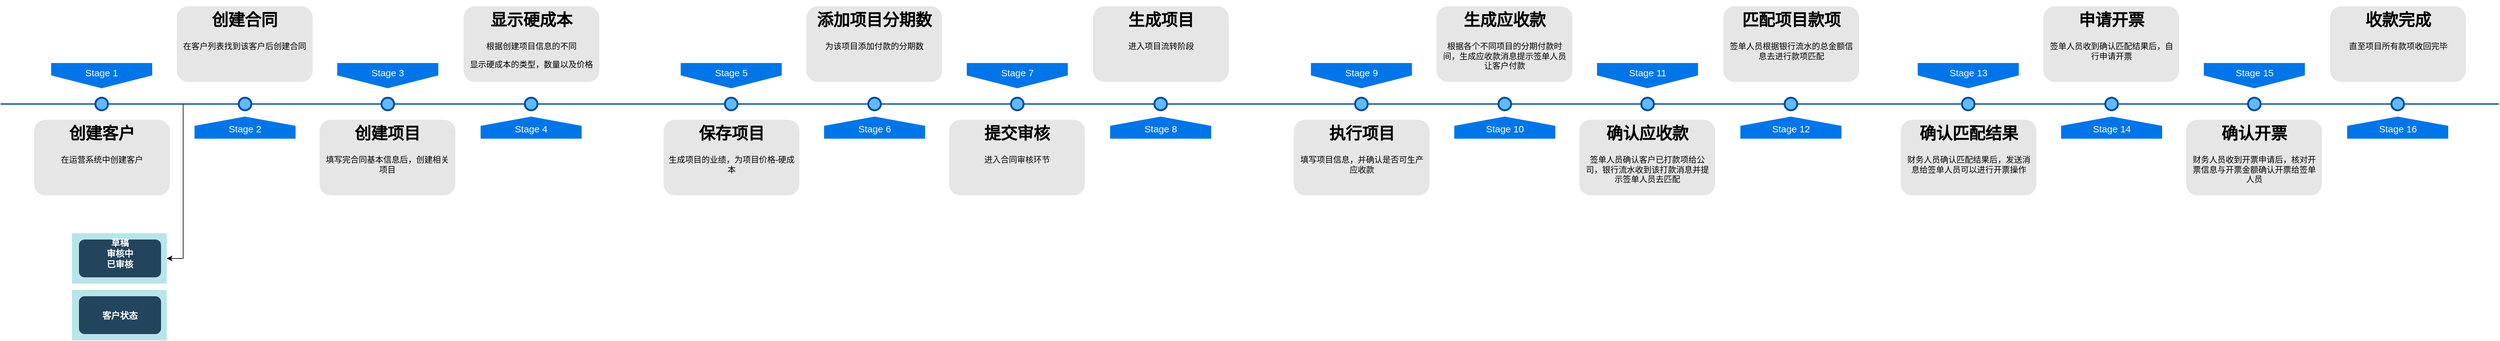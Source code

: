 <mxfile version="10.6.5" type="github"><diagram name="Page-1" id="82e54ff1-d628-8f03-85c4-9753963a91cd"><mxGraphModel dx="1010" dy="549" grid="1" gridSize="10" guides="1" tooltips="1" connect="1" arrows="1" fold="1" page="1" pageScale="1" pageWidth="1100" pageHeight="850" background="#ffffff" math="0" shadow="0"><root><mxCell id="0"/><mxCell id="1" parent="0"/><mxCell id="IRu6D-mtu7itp7wrqN1P-3" style="edgeStyle=orthogonalEdgeStyle;rounded=0;orthogonalLoop=1;jettySize=auto;html=1;exitX=0.289;exitY=0.4;exitDx=0;exitDy=0;exitPerimeter=0;entryX=1;entryY=0.5;entryDx=0;entryDy=0;" edge="1" parent="1" source="4ec97bd9e5d20128-1" target="IRu6D-mtu7itp7wrqN1P-1"><mxGeometry relative="1" as="geometry"/></mxCell><mxCell id="4ec97bd9e5d20128-1" value="" style="line;strokeWidth=2;html=1;fillColor=none;fontSize=28;fontColor=#004D99;strokeColor=#004D99;" parent="1" vertex="1"><mxGeometry x="40" y="400" width="1000" height="10" as="geometry"/></mxCell><mxCell id="4ec97bd9e5d20128-5" value="Stage 1" style="shape=offPageConnector;whiteSpace=wrap;html=1;fillColor=#0075E8;fontSize=15;fontColor=#FFFFFF;size=0.509;verticalAlign=top;strokeColor=none;" parent="1" vertex="1"><mxGeometry x="120" y="340" width="160" height="40" as="geometry"/></mxCell><mxCell id="4ec97bd9e5d20128-6" value="&lt;span&gt;Stage 3&lt;/span&gt;" style="shape=offPageConnector;whiteSpace=wrap;html=1;fillColor=#0075E8;fontSize=15;fontColor=#FFFFFF;size=0.509;verticalAlign=top;strokeColor=none;" parent="1" vertex="1"><mxGeometry x="573" y="340" width="160" height="40" as="geometry"/></mxCell><mxCell id="4ec97bd9e5d20128-7" value="&lt;span&gt;Stage 2&lt;/span&gt;" style="shape=offPageConnector;whiteSpace=wrap;html=1;fillColor=#0075E8;fontSize=15;fontColor=#FFFFFF;size=0.418;flipV=1;verticalAlign=bottom;strokeColor=none;spacingBottom=4;" parent="1" vertex="1"><mxGeometry x="347" y="425" width="160" height="35" as="geometry"/></mxCell><mxCell id="4ec97bd9e5d20128-8" value="&lt;span&gt;Stage 4&lt;/span&gt;" style="shape=offPageConnector;whiteSpace=wrap;html=1;fillColor=#0075E8;fontSize=15;fontColor=#FFFFFF;size=0.418;flipV=1;verticalAlign=bottom;strokeColor=none;spacingBottom=4;" parent="1" vertex="1"><mxGeometry x="800" y="425" width="160" height="35" as="geometry"/></mxCell><mxCell id="4ec97bd9e5d20128-9" value="" style="ellipse;whiteSpace=wrap;html=1;fillColor=#61BAFF;fontSize=28;fontColor=#004D99;strokeWidth=3;strokeColor=#004D99;" parent="1" vertex="1"><mxGeometry x="190" y="395" width="20" height="20" as="geometry"/></mxCell><mxCell id="4ec97bd9e5d20128-10" value="" style="ellipse;whiteSpace=wrap;html=1;fillColor=#61BAFF;fontSize=28;fontColor=#004D99;strokeWidth=3;strokeColor=#004D99;" parent="1" vertex="1"><mxGeometry x="417" y="395" width="20" height="20" as="geometry"/></mxCell><mxCell id="4ec97bd9e5d20128-11" value="" style="ellipse;whiteSpace=wrap;html=1;fillColor=#61BAFF;fontSize=28;fontColor=#004D99;strokeWidth=3;strokeColor=#004D99;" parent="1" vertex="1"><mxGeometry x="643" y="395" width="20" height="20" as="geometry"/></mxCell><mxCell id="4ec97bd9e5d20128-13" value="" style="ellipse;whiteSpace=wrap;html=1;fillColor=#61BAFF;fontSize=28;fontColor=#004D99;strokeWidth=3;strokeColor=#004D99;" parent="1" vertex="1"><mxGeometry x="870" y="395" width="20" height="20" as="geometry"/></mxCell><mxCell id="4ec97bd9e5d20128-14" value="&lt;h1&gt;创建客户&lt;/h1&gt;&lt;p&gt;在运营系统中创建客户&lt;/p&gt;" style="text;html=1;spacing=5;spacingTop=-20;whiteSpace=wrap;overflow=hidden;strokeColor=none;strokeWidth=3;fillColor=#E6E6E6;fontSize=13;fontColor=#000000;align=center;rounded=1;" parent="1" vertex="1"><mxGeometry x="93" y="430" width="215" height="120" as="geometry"/></mxCell><mxCell id="4ec97bd9e5d20128-16" value="&lt;h1&gt;创建合同&lt;/h1&gt;&lt;p&gt;在客户列表找到该客户后创建合同&lt;/p&gt;" style="text;html=1;spacing=5;spacingTop=-20;whiteSpace=wrap;overflow=hidden;strokeColor=none;strokeWidth=3;fillColor=#E6E6E6;fontSize=13;fontColor=#000000;align=center;rounded=1;" parent="1" vertex="1"><mxGeometry x="319" y="250" width="215" height="120" as="geometry"/></mxCell><mxCell id="4ec97bd9e5d20128-17" value="&lt;h1&gt;创建项目&lt;/h1&gt;&lt;p&gt;填写完合同基本信息后，创建相关项目&lt;/p&gt;" style="text;html=1;spacing=5;spacingTop=-20;whiteSpace=wrap;overflow=hidden;strokeColor=none;strokeWidth=3;fillColor=#E6E6E6;fontSize=13;fontColor=#000000;align=center;rounded=1;" parent="1" vertex="1"><mxGeometry x="545" y="430" width="215" height="120" as="geometry"/></mxCell><mxCell id="4ec97bd9e5d20128-18" value="&lt;h1&gt;显示硬成本&lt;/h1&gt;&lt;p&gt;根据创建项目信息的不同&lt;/p&gt;&lt;p&gt;显示硬成本的类型，数量以及价格&lt;/p&gt;" style="text;html=1;spacing=5;spacingTop=-20;whiteSpace=wrap;overflow=hidden;strokeColor=none;strokeWidth=3;fillColor=#E6E6E6;fontSize=13;fontColor=#000000;align=center;rounded=1;" parent="1" vertex="1"><mxGeometry x="773" y="250" width="215" height="120" as="geometry"/></mxCell><mxCell id="XydJ6L9K57gYDpanaCrl-1" value="" style="line;strokeWidth=2;html=1;fillColor=none;fontSize=28;fontColor=#004D99;strokeColor=#004D99;" parent="1" vertex="1"><mxGeometry x="1036.8" y="400" width="1000" height="10" as="geometry"/></mxCell><mxCell id="XydJ6L9K57gYDpanaCrl-2" value="Stage 5" style="shape=offPageConnector;whiteSpace=wrap;html=1;fillColor=#0075E8;fontSize=15;fontColor=#FFFFFF;size=0.509;verticalAlign=top;strokeColor=none;" parent="1" vertex="1"><mxGeometry x="1116.8" y="340" width="160" height="40" as="geometry"/></mxCell><mxCell id="XydJ6L9K57gYDpanaCrl-3" value="&lt;span&gt;Stage 7&lt;/span&gt;" style="shape=offPageConnector;whiteSpace=wrap;html=1;fillColor=#0075E8;fontSize=15;fontColor=#FFFFFF;size=0.509;verticalAlign=top;strokeColor=none;" parent="1" vertex="1"><mxGeometry x="1569.8" y="340" width="160" height="40" as="geometry"/></mxCell><mxCell id="XydJ6L9K57gYDpanaCrl-4" value="&lt;span&gt;Stage 6&lt;/span&gt;" style="shape=offPageConnector;whiteSpace=wrap;html=1;fillColor=#0075E8;fontSize=15;fontColor=#FFFFFF;size=0.418;flipV=1;verticalAlign=bottom;strokeColor=none;spacingBottom=4;" parent="1" vertex="1"><mxGeometry x="1343.8" y="425" width="160" height="35" as="geometry"/></mxCell><mxCell id="XydJ6L9K57gYDpanaCrl-5" value="&lt;span&gt;Stage 8&lt;/span&gt;" style="shape=offPageConnector;whiteSpace=wrap;html=1;fillColor=#0075E8;fontSize=15;fontColor=#FFFFFF;size=0.418;flipV=1;verticalAlign=bottom;strokeColor=none;spacingBottom=4;" parent="1" vertex="1"><mxGeometry x="1796.8" y="425" width="160" height="35" as="geometry"/></mxCell><mxCell id="XydJ6L9K57gYDpanaCrl-6" value="" style="ellipse;whiteSpace=wrap;html=1;fillColor=#61BAFF;fontSize=28;fontColor=#004D99;strokeWidth=3;strokeColor=#004D99;" parent="1" vertex="1"><mxGeometry x="1186.8" y="395" width="20" height="20" as="geometry"/></mxCell><mxCell id="XydJ6L9K57gYDpanaCrl-7" value="" style="ellipse;whiteSpace=wrap;html=1;fillColor=#61BAFF;fontSize=28;fontColor=#004D99;strokeWidth=3;strokeColor=#004D99;" parent="1" vertex="1"><mxGeometry x="1413.8" y="395" width="20" height="20" as="geometry"/></mxCell><mxCell id="XydJ6L9K57gYDpanaCrl-8" value="" style="ellipse;whiteSpace=wrap;html=1;fillColor=#61BAFF;fontSize=28;fontColor=#004D99;strokeWidth=3;strokeColor=#004D99;" parent="1" vertex="1"><mxGeometry x="1639.8" y="395" width="20" height="20" as="geometry"/></mxCell><mxCell id="XydJ6L9K57gYDpanaCrl-9" value="" style="ellipse;whiteSpace=wrap;html=1;fillColor=#61BAFF;fontSize=28;fontColor=#004D99;strokeWidth=3;strokeColor=#004D99;" parent="1" vertex="1"><mxGeometry x="1866.8" y="395" width="20" height="20" as="geometry"/></mxCell><mxCell id="XydJ6L9K57gYDpanaCrl-10" value="&lt;h1&gt;保存项目&lt;/h1&gt;&lt;p&gt;生成项目的业绩，为项目价格-硬成本&lt;/p&gt;" style="text;html=1;spacing=5;spacingTop=-20;whiteSpace=wrap;overflow=hidden;strokeColor=none;strokeWidth=3;fillColor=#E6E6E6;fontSize=13;fontColor=#000000;align=center;rounded=1;" parent="1" vertex="1"><mxGeometry x="1089.8" y="430" width="215" height="120" as="geometry"/></mxCell><mxCell id="XydJ6L9K57gYDpanaCrl-11" value="&lt;h1&gt;添加项目分期数&lt;/h1&gt;&lt;p&gt;为该项目添加付款的分期数&lt;/p&gt;" style="text;html=1;spacing=5;spacingTop=-20;whiteSpace=wrap;overflow=hidden;strokeColor=none;strokeWidth=3;fillColor=#E6E6E6;fontSize=13;fontColor=#000000;align=center;rounded=1;" parent="1" vertex="1"><mxGeometry x="1315.8" y="250" width="215" height="120" as="geometry"/></mxCell><mxCell id="XydJ6L9K57gYDpanaCrl-12" value="&lt;h1&gt;提交审核&lt;/h1&gt;&lt;p&gt;进入合同审核环节&lt;/p&gt;" style="text;html=1;spacing=5;spacingTop=-20;whiteSpace=wrap;overflow=hidden;strokeColor=none;strokeWidth=3;fillColor=#E6E6E6;fontSize=13;fontColor=#000000;align=center;rounded=1;" parent="1" vertex="1"><mxGeometry x="1541.8" y="430" width="215" height="120" as="geometry"/></mxCell><mxCell id="XydJ6L9K57gYDpanaCrl-13" value="&lt;h1&gt;生成项目&lt;/h1&gt;&lt;div&gt;进入项目流转阶段&lt;/div&gt;" style="text;html=1;spacing=5;spacingTop=-20;whiteSpace=wrap;overflow=hidden;strokeColor=none;strokeWidth=3;fillColor=#E6E6E6;fontSize=13;fontColor=#000000;align=center;rounded=1;" parent="1" vertex="1"><mxGeometry x="1769.8" y="250" width="215" height="120" as="geometry"/></mxCell><mxCell id="XydJ6L9K57gYDpanaCrl-26" value="" style="line;strokeWidth=2;html=1;fillColor=none;fontSize=28;fontColor=#004D99;strokeColor=#004D99;" parent="1" vertex="1"><mxGeometry x="2034.7" y="400" width="1000" height="10" as="geometry"/></mxCell><mxCell id="XydJ6L9K57gYDpanaCrl-27" value="Stage 9" style="shape=offPageConnector;whiteSpace=wrap;html=1;fillColor=#0075E8;fontSize=15;fontColor=#FFFFFF;size=0.509;verticalAlign=top;strokeColor=none;" parent="1" vertex="1"><mxGeometry x="2114.7" y="340" width="160" height="40" as="geometry"/></mxCell><mxCell id="XydJ6L9K57gYDpanaCrl-28" value="&lt;span&gt;Stage 11&lt;/span&gt;" style="shape=offPageConnector;whiteSpace=wrap;html=1;fillColor=#0075E8;fontSize=15;fontColor=#FFFFFF;size=0.509;verticalAlign=top;strokeColor=none;" parent="1" vertex="1"><mxGeometry x="2567.7" y="340" width="160" height="40" as="geometry"/></mxCell><mxCell id="XydJ6L9K57gYDpanaCrl-29" value="&lt;span&gt;Stage 10&lt;/span&gt;" style="shape=offPageConnector;whiteSpace=wrap;html=1;fillColor=#0075E8;fontSize=15;fontColor=#FFFFFF;size=0.418;flipV=1;verticalAlign=bottom;strokeColor=none;spacingBottom=4;" parent="1" vertex="1"><mxGeometry x="2341.7" y="425" width="160" height="35" as="geometry"/></mxCell><mxCell id="XydJ6L9K57gYDpanaCrl-30" value="&lt;span&gt;Stage 12&lt;/span&gt;" style="shape=offPageConnector;whiteSpace=wrap;html=1;fillColor=#0075E8;fontSize=15;fontColor=#FFFFFF;size=0.418;flipV=1;verticalAlign=bottom;strokeColor=none;spacingBottom=4;" parent="1" vertex="1"><mxGeometry x="2794.7" y="425" width="160" height="35" as="geometry"/></mxCell><mxCell id="XydJ6L9K57gYDpanaCrl-31" value="" style="ellipse;whiteSpace=wrap;html=1;fillColor=#61BAFF;fontSize=28;fontColor=#004D99;strokeWidth=3;strokeColor=#004D99;" parent="1" vertex="1"><mxGeometry x="2184.7" y="395" width="20" height="20" as="geometry"/></mxCell><mxCell id="XydJ6L9K57gYDpanaCrl-32" value="" style="ellipse;whiteSpace=wrap;html=1;fillColor=#61BAFF;fontSize=28;fontColor=#004D99;strokeWidth=3;strokeColor=#004D99;" parent="1" vertex="1"><mxGeometry x="2411.7" y="395" width="20" height="20" as="geometry"/></mxCell><mxCell id="XydJ6L9K57gYDpanaCrl-33" value="" style="ellipse;whiteSpace=wrap;html=1;fillColor=#61BAFF;fontSize=28;fontColor=#004D99;strokeWidth=3;strokeColor=#004D99;" parent="1" vertex="1"><mxGeometry x="2637.7" y="395" width="20" height="20" as="geometry"/></mxCell><mxCell id="XydJ6L9K57gYDpanaCrl-34" value="" style="ellipse;whiteSpace=wrap;html=1;fillColor=#61BAFF;fontSize=28;fontColor=#004D99;strokeWidth=3;strokeColor=#004D99;" parent="1" vertex="1"><mxGeometry x="2864.7" y="395" width="20" height="20" as="geometry"/></mxCell><mxCell id="XydJ6L9K57gYDpanaCrl-35" value="&lt;h1&gt;执行项目&lt;/h1&gt;&lt;p&gt;填写项目信息，并确认是否可生产应收款&lt;/p&gt;" style="text;html=1;spacing=5;spacingTop=-20;whiteSpace=wrap;overflow=hidden;strokeColor=none;strokeWidth=3;fillColor=#E6E6E6;fontSize=13;fontColor=#000000;align=center;rounded=1;" parent="1" vertex="1"><mxGeometry x="2087.7" y="430" width="215" height="120" as="geometry"/></mxCell><mxCell id="XydJ6L9K57gYDpanaCrl-36" value="&lt;h1&gt;生成应收款&lt;/h1&gt;&lt;p&gt;根据各个不同项目的分期付款时间，生成应收款消息提示签单人员让客户付款&lt;/p&gt;" style="text;html=1;spacing=5;spacingTop=-20;whiteSpace=wrap;overflow=hidden;strokeColor=none;strokeWidth=3;fillColor=#E6E6E6;fontSize=13;fontColor=#000000;align=center;rounded=1;" parent="1" vertex="1"><mxGeometry x="2313.7" y="250" width="215" height="120" as="geometry"/></mxCell><mxCell id="XydJ6L9K57gYDpanaCrl-37" value="&lt;h1&gt;确认应收款&lt;/h1&gt;&lt;p&gt;签单人员确认客户已打款项给公司，银行流水收到该打款消息并提示签单人员去匹配&lt;/p&gt;" style="text;html=1;spacing=5;spacingTop=-20;whiteSpace=wrap;overflow=hidden;strokeColor=none;strokeWidth=3;fillColor=#E6E6E6;fontSize=13;fontColor=#000000;align=center;rounded=1;" parent="1" vertex="1"><mxGeometry x="2539.7" y="430" width="215" height="120" as="geometry"/></mxCell><mxCell id="XydJ6L9K57gYDpanaCrl-38" value="&lt;h1&gt;匹配项目款项&lt;/h1&gt;&lt;div&gt;签单人员根据银行流水的总金额信息去进行款项匹配&lt;/div&gt;" style="text;html=1;spacing=5;spacingTop=-20;whiteSpace=wrap;overflow=hidden;strokeColor=none;strokeWidth=3;fillColor=#E6E6E6;fontSize=13;fontColor=#000000;align=center;rounded=1;" parent="1" vertex="1"><mxGeometry x="2767.7" y="250" width="215" height="120" as="geometry"/></mxCell><mxCell id="XydJ6L9K57gYDpanaCrl-39" value="" style="line;strokeWidth=2;html=1;fillColor=none;fontSize=28;fontColor=#004D99;strokeColor=#004D99;" parent="1" vertex="1"><mxGeometry x="2995.5" y="400" width="1000" height="10" as="geometry"/></mxCell><mxCell id="XydJ6L9K57gYDpanaCrl-40" value="Stage 13" style="shape=offPageConnector;whiteSpace=wrap;html=1;fillColor=#0075E8;fontSize=15;fontColor=#FFFFFF;size=0.509;verticalAlign=top;strokeColor=none;" parent="1" vertex="1"><mxGeometry x="3075.5" y="340" width="160" height="40" as="geometry"/></mxCell><mxCell id="XydJ6L9K57gYDpanaCrl-41" value="&lt;span&gt;Stage 15&lt;/span&gt;" style="shape=offPageConnector;whiteSpace=wrap;html=1;fillColor=#0075E8;fontSize=15;fontColor=#FFFFFF;size=0.509;verticalAlign=top;strokeColor=none;" parent="1" vertex="1"><mxGeometry x="3528.5" y="340" width="160" height="40" as="geometry"/></mxCell><mxCell id="XydJ6L9K57gYDpanaCrl-42" value="&lt;span&gt;Stage 14&lt;/span&gt;" style="shape=offPageConnector;whiteSpace=wrap;html=1;fillColor=#0075E8;fontSize=15;fontColor=#FFFFFF;size=0.418;flipV=1;verticalAlign=bottom;strokeColor=none;spacingBottom=4;" parent="1" vertex="1"><mxGeometry x="3302.5" y="425" width="160" height="35" as="geometry"/></mxCell><mxCell id="XydJ6L9K57gYDpanaCrl-43" value="&lt;span&gt;Stage 16&lt;/span&gt;" style="shape=offPageConnector;whiteSpace=wrap;html=1;fillColor=#0075E8;fontSize=15;fontColor=#FFFFFF;size=0.418;flipV=1;verticalAlign=bottom;strokeColor=none;spacingBottom=4;" parent="1" vertex="1"><mxGeometry x="3755.5" y="425" width="160" height="35" as="geometry"/></mxCell><mxCell id="XydJ6L9K57gYDpanaCrl-44" value="" style="ellipse;whiteSpace=wrap;html=1;fillColor=#61BAFF;fontSize=28;fontColor=#004D99;strokeWidth=3;strokeColor=#004D99;" parent="1" vertex="1"><mxGeometry x="3145.5" y="395" width="20" height="20" as="geometry"/></mxCell><mxCell id="XydJ6L9K57gYDpanaCrl-45" value="" style="ellipse;whiteSpace=wrap;html=1;fillColor=#61BAFF;fontSize=28;fontColor=#004D99;strokeWidth=3;strokeColor=#004D99;" parent="1" vertex="1"><mxGeometry x="3372.5" y="395" width="20" height="20" as="geometry"/></mxCell><mxCell id="XydJ6L9K57gYDpanaCrl-46" value="" style="ellipse;whiteSpace=wrap;html=1;fillColor=#61BAFF;fontSize=28;fontColor=#004D99;strokeWidth=3;strokeColor=#004D99;" parent="1" vertex="1"><mxGeometry x="3598.5" y="395" width="20" height="20" as="geometry"/></mxCell><mxCell id="XydJ6L9K57gYDpanaCrl-47" value="" style="ellipse;whiteSpace=wrap;html=1;fillColor=#61BAFF;fontSize=28;fontColor=#004D99;strokeWidth=3;strokeColor=#004D99;" parent="1" vertex="1"><mxGeometry x="3825.5" y="395" width="20" height="20" as="geometry"/></mxCell><mxCell id="XydJ6L9K57gYDpanaCrl-48" value="&lt;h1&gt;确认匹配结果&lt;/h1&gt;&lt;p&gt;财务人员确认匹配结果后，发送消息给签单人员可以进行开票操作&lt;/p&gt;" style="text;html=1;spacing=5;spacingTop=-20;whiteSpace=wrap;overflow=hidden;strokeColor=none;strokeWidth=3;fillColor=#E6E6E6;fontSize=13;fontColor=#000000;align=center;rounded=1;" parent="1" vertex="1"><mxGeometry x="3048.5" y="430" width="215" height="120" as="geometry"/></mxCell><mxCell id="XydJ6L9K57gYDpanaCrl-49" value="&lt;h1&gt;申请开票&lt;/h1&gt;&lt;p&gt;签单人员收到确认匹配结果后，自行申请开票&lt;/p&gt;" style="text;html=1;spacing=5;spacingTop=-20;whiteSpace=wrap;overflow=hidden;strokeColor=none;strokeWidth=3;fillColor=#E6E6E6;fontSize=13;fontColor=#000000;align=center;rounded=1;" parent="1" vertex="1"><mxGeometry x="3274.5" y="250" width="215" height="120" as="geometry"/></mxCell><mxCell id="XydJ6L9K57gYDpanaCrl-50" value="&lt;h1&gt;确认开票&lt;/h1&gt;&lt;p&gt;财务人员收到开票申请后，核对开票信息与开票金额确认开票给签单人员&lt;/p&gt;" style="text;html=1;spacing=5;spacingTop=-20;whiteSpace=wrap;overflow=hidden;strokeColor=none;strokeWidth=3;fillColor=#E6E6E6;fontSize=13;fontColor=#000000;align=center;rounded=1;" parent="1" vertex="1"><mxGeometry x="3500.5" y="430" width="215" height="120" as="geometry"/></mxCell><mxCell id="XydJ6L9K57gYDpanaCrl-51" value="&lt;h1&gt;收款完成&lt;/h1&gt;&lt;div&gt;直至项目所有款项收回完毕&lt;/div&gt;" style="text;html=1;spacing=5;spacingTop=-20;whiteSpace=wrap;overflow=hidden;strokeColor=none;strokeWidth=3;fillColor=#E6E6E6;fontSize=13;fontColor=#000000;align=center;rounded=1;" parent="1" vertex="1"><mxGeometry x="3728.5" y="250" width="215" height="120" as="geometry"/></mxCell><mxCell id="IRu6D-mtu7itp7wrqN1P-1" value="" style="fillColor=#12AAB5;strokeColor=none;opacity=30;" vertex="1" parent="1"><mxGeometry x="153" y="610" width="150" height="80" as="geometry"/></mxCell><mxCell id="IRu6D-mtu7itp7wrqN1P-2" value="草稿&#10;审核中&#10;已审核&#10;" style="rounded=1;fillColor=#23445D;gradientColor=none;strokeColor=none;fontColor=#FFFFFF;fontStyle=1;fontFamily=Tahoma;fontSize=14" vertex="1" parent="1"><mxGeometry x="164" y="620" width="130" height="60" as="geometry"/></mxCell><mxCell id="IRu6D-mtu7itp7wrqN1P-4" value="" style="fillColor=#12AAB5;strokeColor=none;opacity=30;" vertex="1" parent="1"><mxGeometry x="153" y="700" width="150" height="80" as="geometry"/></mxCell><mxCell id="IRu6D-mtu7itp7wrqN1P-5" value="客户状态" style="rounded=1;fillColor=#23445D;gradientColor=none;strokeColor=none;fontColor=#FFFFFF;fontStyle=1;fontFamily=Tahoma;fontSize=14" vertex="1" parent="1"><mxGeometry x="164" y="710" width="130" height="60" as="geometry"/></mxCell></root></mxGraphModel></diagram></mxfile>